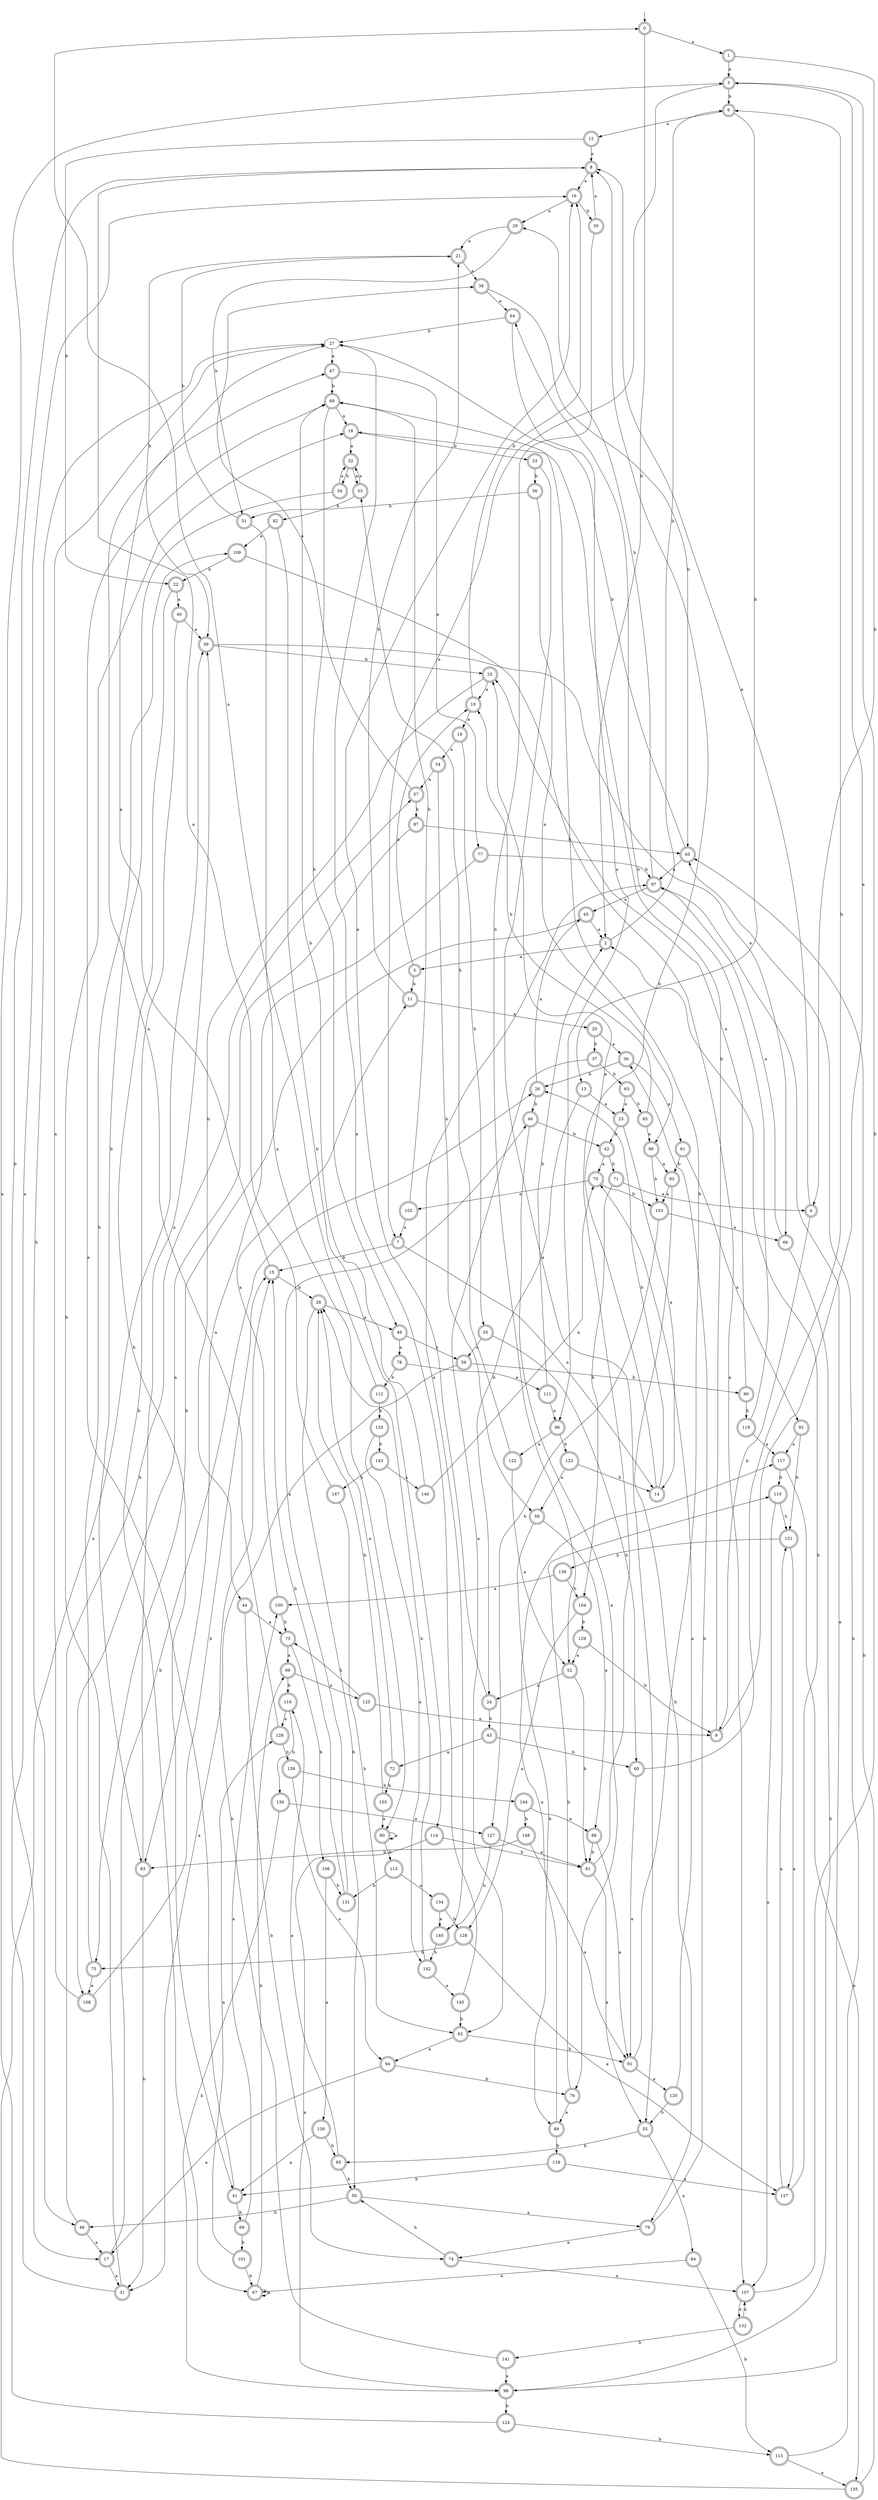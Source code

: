 digraph RandomDFA {
  __start0 [label="", shape=none];
  __start0 -> 0 [label=""];
  0 [shape=circle] [shape=doublecircle]
  0 -> 1 [label="a"]
  0 -> 2 [label="b"]
  1 [shape=doublecircle]
  1 -> 3 [label="a"]
  1 -> 4 [label="b"]
  2 [shape=doublecircle]
  2 -> 5 [label="a"]
  2 -> 6 [label="b"]
  3 [shape=doublecircle]
  3 -> 7 [label="a"]
  3 -> 6 [label="b"]
  4 [shape=doublecircle]
  4 -> 8 [label="a"]
  4 -> 9 [label="b"]
  5 [shape=doublecircle]
  5 -> 10 [label="a"]
  5 -> 11 [label="b"]
  6 [shape=doublecircle]
  6 -> 12 [label="a"]
  6 -> 13 [label="b"]
  7 [shape=doublecircle]
  7 -> 14 [label="a"]
  7 -> 15 [label="b"]
  8 [shape=doublecircle]
  8 -> 16 [label="a"]
  8 -> 17 [label="b"]
  9 [shape=doublecircle]
  9 -> 3 [label="a"]
  9 -> 18 [label="b"]
  10 [shape=doublecircle]
  10 -> 19 [label="a"]
  10 -> 16 [label="b"]
  11 [shape=doublecircle]
  11 -> 20 [label="a"]
  11 -> 21 [label="b"]
  12 [shape=doublecircle]
  12 -> 8 [label="a"]
  12 -> 22 [label="b"]
  13 [shape=doublecircle]
  13 -> 23 [label="a"]
  13 -> 24 [label="b"]
  14 [shape=doublecircle]
  14 -> 25 [label="a"]
  14 -> 26 [label="b"]
  15 [shape=doublecircle]
  15 -> 27 [label="a"]
  15 -> 28 [label="b"]
  16 [shape=doublecircle]
  16 -> 29 [label="a"]
  16 -> 30 [label="b"]
  17 [shape=doublecircle]
  17 -> 31 [label="a"]
  17 -> 26 [label="b"]
  18 [shape=doublecircle]
  18 -> 32 [label="a"]
  18 -> 33 [label="b"]
  19 [shape=doublecircle]
  19 -> 34 [label="a"]
  19 -> 35 [label="b"]
  20 [shape=doublecircle]
  20 -> 36 [label="a"]
  20 -> 37 [label="b"]
  21 [shape=doublecircle]
  21 -> 38 [label="a"]
  21 -> 39 [label="b"]
  22 [shape=doublecircle]
  22 -> 40 [label="a"]
  22 -> 41 [label="b"]
  23 [shape=doublecircle]
  23 -> 14 [label="a"]
  23 -> 42 [label="b"]
  24 [shape=doublecircle]
  24 -> 16 [label="a"]
  24 -> 43 [label="b"]
  25 [shape=doublecircle]
  25 -> 10 [label="a"]
  25 -> 44 [label="b"]
  26 [shape=doublecircle]
  26 -> 45 [label="a"]
  26 -> 46 [label="b"]
  27
  27 -> 47 [label="a"]
  27 -> 48 [label="b"]
  28 [shape=doublecircle]
  28 -> 49 [label="a"]
  28 -> 50 [label="b"]
  29 [shape=doublecircle]
  29 -> 21 [label="a"]
  29 -> 51 [label="b"]
  30 [shape=doublecircle]
  30 -> 8 [label="a"]
  30 -> 52 [label="b"]
  31 [shape=doublecircle]
  31 -> 16 [label="a"]
  31 -> 18 [label="b"]
  32 [shape=doublecircle]
  32 -> 53 [label="a"]
  32 -> 54 [label="b"]
  33 [shape=doublecircle]
  33 -> 55 [label="a"]
  33 -> 56 [label="b"]
  34 [shape=doublecircle]
  34 -> 57 [label="a"]
  34 -> 58 [label="b"]
  35 [shape=doublecircle]
  35 -> 59 [label="a"]
  35 -> 60 [label="b"]
  36 [shape=doublecircle]
  36 -> 61 [label="a"]
  36 -> 26 [label="b"]
  37 [shape=doublecircle]
  37 -> 62 [label="a"]
  37 -> 63 [label="b"]
  38 [shape=doublecircle]
  38 -> 64 [label="a"]
  38 -> 65 [label="b"]
  39 [shape=doublecircle]
  39 -> 66 [label="a"]
  39 -> 25 [label="b"]
  40 [shape=doublecircle]
  40 -> 39 [label="a"]
  40 -> 67 [label="b"]
  41 [shape=doublecircle]
  41 -> 68 [label="a"]
  41 -> 69 [label="b"]
  42 [shape=doublecircle]
  42 -> 70 [label="a"]
  42 -> 71 [label="b"]
  43 [shape=doublecircle]
  43 -> 72 [label="a"]
  43 -> 60 [label="b"]
  44 [shape=doublecircle]
  44 -> 73 [label="a"]
  44 -> 74 [label="b"]
  45 [shape=doublecircle]
  45 -> 2 [label="a"]
  45 -> 75 [label="b"]
  46 [shape=doublecircle]
  46 -> 76 [label="a"]
  46 -> 42 [label="b"]
  47 [shape=doublecircle]
  47 -> 77 [label="a"]
  47 -> 68 [label="b"]
  48 [shape=doublecircle]
  48 -> 17 [label="a"]
  48 -> 57 [label="b"]
  49 [shape=doublecircle]
  49 -> 78 [label="a"]
  49 -> 59 [label="b"]
  50 [shape=doublecircle]
  50 -> 79 [label="a"]
  50 -> 48 [label="b"]
  51 [shape=doublecircle]
  51 -> 80 [label="a"]
  51 -> 21 [label="b"]
  52 [shape=doublecircle]
  52 -> 24 [label="a"]
  52 -> 81 [label="b"]
  53 [shape=doublecircle]
  53 -> 32 [label="a"]
  53 -> 82 [label="b"]
  54 [shape=doublecircle]
  54 -> 32 [label="a"]
  54 -> 83 [label="b"]
  55 [shape=doublecircle]
  55 -> 84 [label="a"]
  55 -> 85 [label="b"]
  56 [shape=doublecircle]
  56 -> 86 [label="a"]
  56 -> 51 [label="b"]
  57 [shape=doublecircle]
  57 -> 38 [label="a"]
  57 -> 87 [label="b"]
  58 [shape=doublecircle]
  58 -> 88 [label="a"]
  58 -> 89 [label="b"]
  59 [shape=doublecircle]
  59 -> 31 [label="a"]
  59 -> 90 [label="b"]
  60 [shape=doublecircle]
  60 -> 91 [label="a"]
  60 -> 6 [label="b"]
  61 [shape=doublecircle]
  61 -> 92 [label="a"]
  61 -> 93 [label="b"]
  62 [shape=doublecircle]
  62 -> 94 [label="a"]
  62 -> 91 [label="b"]
  63 [shape=doublecircle]
  63 -> 23 [label="a"]
  63 -> 95 [label="b"]
  64 [shape=doublecircle]
  64 -> 96 [label="a"]
  64 -> 27 [label="b"]
  65 [shape=doublecircle]
  65 -> 97 [label="a"]
  65 -> 27 [label="b"]
  66 [shape=doublecircle]
  66 -> 97 [label="a"]
  66 -> 98 [label="b"]
  67 [shape=doublecircle]
  67 -> 67 [label="a"]
  67 -> 99 [label="b"]
  68 [shape=doublecircle]
  68 -> 18 [label="a"]
  68 -> 49 [label="b"]
  69 [shape=doublecircle]
  69 -> 100 [label="a"]
  69 -> 101 [label="b"]
  70 [shape=doublecircle]
  70 -> 102 [label="a"]
  70 -> 103 [label="b"]
  71 [shape=doublecircle]
  71 -> 4 [label="a"]
  71 -> 104 [label="b"]
  72 [shape=doublecircle]
  72 -> 28 [label="a"]
  72 -> 105 [label="b"]
  73 [shape=doublecircle]
  73 -> 99 [label="a"]
  73 -> 106 [label="b"]
  74 [shape=doublecircle]
  74 -> 107 [label="a"]
  74 -> 50 [label="b"]
  75 [shape=doublecircle]
  75 -> 108 [label="a"]
  75 -> 109 [label="b"]
  76 [shape=doublecircle]
  76 -> 89 [label="a"]
  76 -> 110 [label="b"]
  77 [shape=doublecircle]
  77 -> 83 [label="a"]
  77 -> 97 [label="b"]
  78 [shape=doublecircle]
  78 -> 111 [label="a"]
  78 -> 112 [label="b"]
  79 [shape=doublecircle]
  79 -> 74 [label="a"]
  79 -> 36 [label="b"]
  80 [shape=doublecircle]
  80 -> 80 [label="a"]
  80 -> 113 [label="b"]
  81 [shape=doublecircle]
  81 -> 55 [label="a"]
  81 -> 8 [label="b"]
  82 [shape=doublecircle]
  82 -> 109 [label="a"]
  82 -> 114 [label="b"]
  83 [shape=doublecircle]
  83 -> 39 [label="a"]
  83 -> 31 [label="b"]
  84 [shape=doublecircle]
  84 -> 67 [label="a"]
  84 -> 115 [label="b"]
  85 [shape=doublecircle]
  85 -> 116 [label="a"]
  85 -> 50 [label="b"]
  86 [shape=doublecircle]
  86 -> 93 [label="a"]
  86 -> 103 [label="b"]
  87 [shape=doublecircle]
  87 -> 108 [label="a"]
  87 -> 65 [label="b"]
  88 [shape=doublecircle]
  88 -> 91 [label="a"]
  88 -> 81 [label="b"]
  89 [shape=doublecircle]
  89 -> 117 [label="a"]
  89 -> 118 [label="b"]
  90 [shape=doublecircle]
  90 -> 25 [label="a"]
  90 -> 119 [label="b"]
  91 [shape=doublecircle]
  91 -> 120 [label="a"]
  91 -> 68 [label="b"]
  92 [shape=doublecircle]
  92 -> 117 [label="a"]
  92 -> 121 [label="b"]
  93 [shape=doublecircle]
  93 -> 103 [label="a"]
  93 -> 79 [label="b"]
  94 [shape=doublecircle]
  94 -> 17 [label="a"]
  94 -> 76 [label="b"]
  95 [shape=doublecircle]
  95 -> 86 [label="a"]
  95 -> 10 [label="b"]
  96 [shape=doublecircle]
  96 -> 122 [label="a"]
  96 -> 123 [label="b"]
  97 [shape=doublecircle]
  97 -> 45 [label="a"]
  97 -> 29 [label="b"]
  98 [shape=doublecircle]
  98 -> 97 [label="a"]
  98 -> 124 [label="b"]
  99 [shape=doublecircle]
  99 -> 125 [label="a"]
  99 -> 116 [label="b"]
  100 [shape=doublecircle]
  100 -> 11 [label="a"]
  100 -> 73 [label="b"]
  101 [shape=doublecircle]
  101 -> 126 [label="a"]
  101 -> 67 [label="b"]
  102 [shape=doublecircle]
  102 -> 7 [label="a"]
  102 -> 68 [label="b"]
  103 [shape=doublecircle]
  103 -> 66 [label="a"]
  103 -> 127 [label="b"]
  104 [shape=doublecircle]
  104 -> 128 [label="a"]
  104 -> 129 [label="b"]
  105 [shape=doublecircle]
  105 -> 80 [label="a"]
  105 -> 28 [label="b"]
  106 [shape=doublecircle]
  106 -> 130 [label="a"]
  106 -> 131 [label="b"]
  107 [shape=doublecircle]
  107 -> 132 [label="a"]
  107 -> 3 [label="b"]
  108 [shape=doublecircle]
  108 -> 27 [label="a"]
  108 -> 15 [label="b"]
  109 [shape=doublecircle]
  109 -> 107 [label="a"]
  109 -> 22 [label="b"]
  110 [shape=doublecircle]
  110 -> 107 [label="a"]
  110 -> 121 [label="b"]
  111 [shape=doublecircle]
  111 -> 96 [label="a"]
  111 -> 2 [label="b"]
  112 [shape=doublecircle]
  112 -> 0 [label="a"]
  112 -> 133 [label="b"]
  113 [shape=doublecircle]
  113 -> 134 [label="a"]
  113 -> 131 [label="b"]
  114 [shape=doublecircle]
  114 -> 98 [label="a"]
  114 -> 81 [label="b"]
  115 [shape=doublecircle]
  115 -> 135 [label="a"]
  115 -> 65 [label="b"]
  116 [shape=doublecircle]
  116 -> 126 [label="a"]
  116 -> 136 [label="b"]
  117 [shape=doublecircle]
  117 -> 135 [label="a"]
  117 -> 110 [label="b"]
  118 [shape=doublecircle]
  118 -> 137 [label="a"]
  118 -> 41 [label="b"]
  119 [shape=doublecircle]
  119 -> 117 [label="a"]
  119 -> 64 [label="b"]
  120 [shape=doublecircle]
  120 -> 70 [label="a"]
  120 -> 55 [label="b"]
  121 [shape=doublecircle]
  121 -> 137 [label="a"]
  121 -> 138 [label="b"]
  122 [shape=doublecircle]
  122 -> 52 [label="a"]
  122 -> 53 [label="b"]
  123 [shape=doublecircle]
  123 -> 58 [label="a"]
  123 -> 14 [label="b"]
  124 [shape=doublecircle]
  124 -> 3 [label="a"]
  124 -> 115 [label="b"]
  125 [shape=doublecircle]
  125 -> 9 [label="a"]
  125 -> 73 [label="b"]
  126 [shape=doublecircle]
  126 -> 47 [label="a"]
  126 -> 139 [label="b"]
  127 [shape=doublecircle]
  127 -> 81 [label="a"]
  127 -> 140 [label="b"]
  128 [shape=doublecircle]
  128 -> 137 [label="a"]
  128 -> 75 [label="b"]
  129 [shape=doublecircle]
  129 -> 52 [label="a"]
  129 -> 9 [label="b"]
  130 [shape=doublecircle]
  130 -> 41 [label="a"]
  130 -> 85 [label="b"]
  131 [shape=doublecircle]
  131 -> 46 [label="a"]
  131 -> 15 [label="b"]
  132 [shape=doublecircle]
  132 -> 107 [label="a"]
  132 -> 141 [label="b"]
  133 [shape=doublecircle]
  133 -> 142 [label="a"]
  133 -> 143 [label="b"]
  134 [shape=doublecircle]
  134 -> 140 [label="a"]
  134 -> 128 [label="b"]
  135 [shape=doublecircle]
  135 -> 39 [label="a"]
  135 -> 65 [label="b"]
  136 [shape=doublecircle]
  136 -> 127 [label="a"]
  136 -> 98 [label="b"]
  137 [shape=doublecircle]
  137 -> 121 [label="a"]
  137 -> 2 [label="b"]
  138 [shape=doublecircle]
  138 -> 100 [label="a"]
  138 -> 104 [label="b"]
  139 [shape=doublecircle]
  139 -> 94 [label="a"]
  139 -> 144 [label="b"]
  140 [shape=doublecircle]
  140 -> 97 [label="a"]
  140 -> 142 [label="b"]
  141 [shape=doublecircle]
  141 -> 98 [label="a"]
  141 -> 15 [label="b"]
  142 [shape=doublecircle]
  142 -> 145 [label="a"]
  142 -> 28 [label="b"]
  143 [shape=doublecircle]
  143 -> 146 [label="a"]
  143 -> 147 [label="b"]
  144 [shape=doublecircle]
  144 -> 88 [label="a"]
  144 -> 148 [label="b"]
  145 [shape=doublecircle]
  145 -> 27 [label="a"]
  145 -> 62 [label="b"]
  146 [shape=doublecircle]
  146 -> 70 [label="a"]
  146 -> 68 [label="b"]
  147 [shape=doublecircle]
  147 -> 8 [label="a"]
  147 -> 62 [label="b"]
  148 [shape=doublecircle]
  148 -> 91 [label="a"]
  148 -> 83 [label="b"]
}

